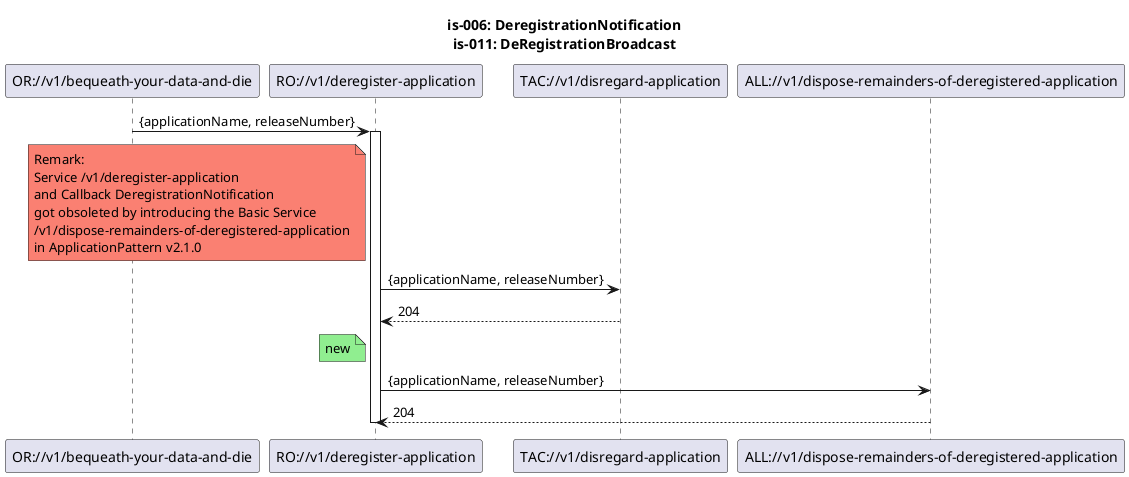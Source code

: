 @startuml is002_DeregisterApplication
skinparam responseMessageBelowArrow true

title
is-006: DeregistrationNotification
is-011: DeRegistrationBroadcast
end title

participant "OR://v1/bequeath-your-data-and-die" as OldRelease
participant "RO://v1/deregister-application" as RO
participant "TAC://v1/disregard-application" as TacDisregardApp
participant "ALL://v1/dispose-remainders-of-deregistered-application" as AllDisposeRemainders

OldRelease -> RO : {applicationName, releaseNumber}
activate RO

skinparam NoteBackgroundColor salmon
note left RO
Remark:
Service /v1/deregister-application
and Callback DeregistrationNotification
got obsoleted by introducing the Basic Service 
/v1/dispose-remainders-of-deregistered-application
in ApplicationPattern v2.1.0
end note
skinparam NoteBackgroundColor default

RO -> TacDisregardApp : {applicationName, releaseNumber}
TacDisregardApp --> RO : 204

skinparam NoteBackgroundColor lightgreen
note left RO
new
end note
RO -> AllDisposeRemainders : {applicationName, releaseNumber}
AllDisposeRemainders --> RO : 204

deactivate RO

@enduml